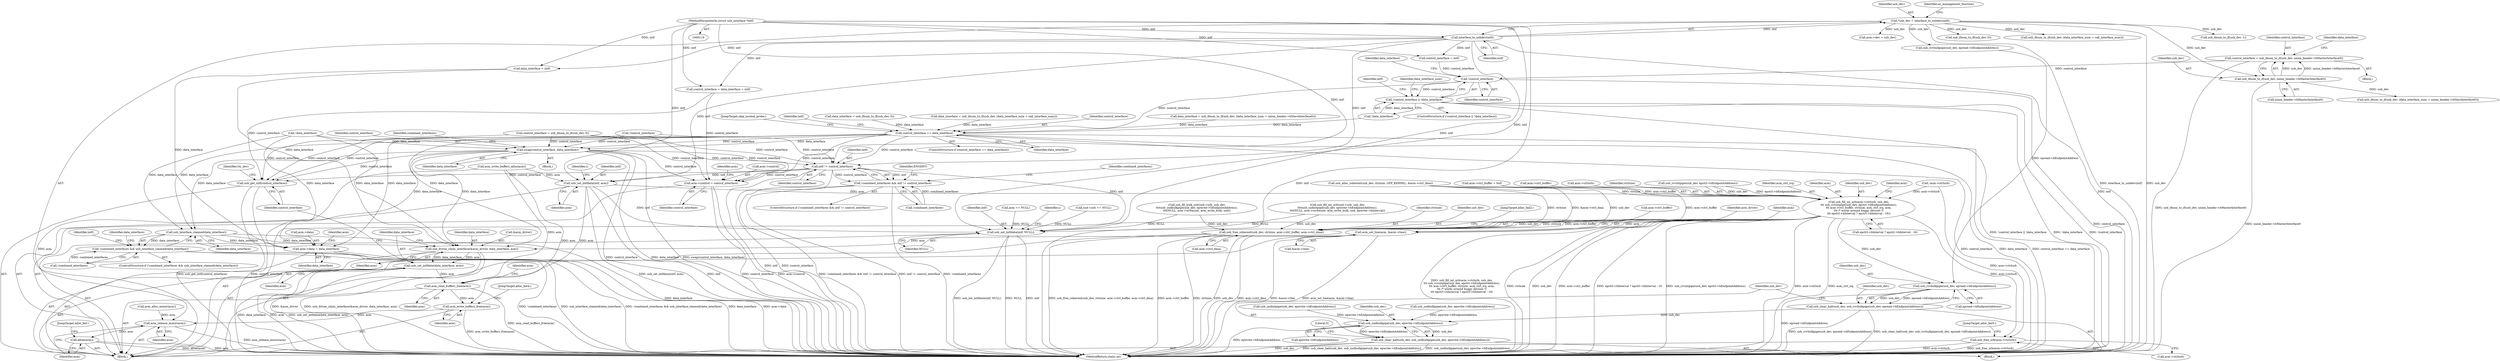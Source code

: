 digraph "0_linux_8835ba4a39cf53f705417b3b3a94eb067673f2c9@pointer" {
"1000533" [label="(Call,control_interface = usb_ifnum_to_if(usb_dev, union_header->bMasterInterface0))"];
"1000535" [label="(Call,usb_ifnum_to_if(usb_dev, union_header->bMasterInterface0))"];
"1000162" [label="(Call,*usb_dev = interface_to_usbdev(intf))"];
"1000164" [label="(Call,interface_to_usbdev(intf))"];
"1000120" [label="(MethodParameterIn,struct usb_interface *intf)"];
"1000551" [label="(Call,!control_interface)"];
"1000550" [label="(Call,!control_interface || !data_interface)"];
"1000576" [label="(Call,control_interface == data_interface)"];
"1000703" [label="(Call,swap(control_interface, data_interface))"];
"1000715" [label="(Call,intf != control_interface)"];
"1000712" [label="(Call,!combined_interfaces && intf != control_interface)"];
"1000876" [label="(Call,acm->control = control_interface)"];
"1001259" [label="(Call,usb_set_intfdata(intf, acm))"];
"1001393" [label="(Call,usb_fill_int_urb(acm->ctrlurb, usb_dev,\n\t\t\t usb_rcvintpipe(usb_dev, epctrl->bEndpointAddress),\n\t\t\t acm->ctrl_buffer, ctrlsize, acm_ctrl_irq, acm,\n\t\t\t /* works around buggy devices */\n\t\t\t epctrl->bInterval ? epctrl->bInterval : 16))"];
"1001455" [label="(Call,acm_set_line(acm, &acm->line))"];
"1001461" [label="(Call,usb_driver_claim_interface(&acm_driver, data_interface, acm))"];
"1001466" [label="(Call,usb_set_intfdata(data_interface, acm))"];
"1001588" [label="(Call,acm_read_buffers_free(acm))"];
"1001595" [label="(Call,acm_write_buffers_free(acm))"];
"1001608" [label="(Call,acm_release_minor(acm))"];
"1001610" [label="(Call,kfree(acm))"];
"1001500" [label="(Call,usb_rcvbulkpipe(usb_dev, epread->bEndpointAddress))"];
"1001498" [label="(Call,usb_clear_halt(usb_dev, usb_rcvbulkpipe(usb_dev, epread->bEndpointAddress)))"];
"1001507" [label="(Call,usb_sndbulkpipe(usb_dev, epwrite->bEndpointAddress))"];
"1001505" [label="(Call,usb_clear_halt(usb_dev, usb_sndbulkpipe(usb_dev, epwrite->bEndpointAddress)))"];
"1001590" [label="(Call,usb_free_urb(acm->ctrlurb))"];
"1001598" [label="(Call,usb_free_coherent(usb_dev, ctrlsize, acm->ctrl_buffer, acm->ctrl_dma))"];
"1001552" [label="(Call,usb_set_intfdata(intf, NULL))"];
"1001469" [label="(Call,usb_get_intf(control_interface))"];
"1000725" [label="(Call,usb_interface_claimed(data_interface))"];
"1000722" [label="(Call,!combined_interfaces && usb_interface_claimed(data_interface))"];
"1000881" [label="(Call,acm->data = data_interface)"];
"1001505" [label="(Call,usb_clear_halt(usb_dev, usb_sndbulkpipe(usb_dev, epwrite->bEndpointAddress)))"];
"1001552" [label="(Call,usb_set_intfdata(intf, NULL))"];
"1001600" [label="(Identifier,ctrlsize)"];
"1001610" [label="(Call,kfree(acm))"];
"1000824" [label="(Call,acm == NULL)"];
"1001557" [label="(Identifier,i)"];
"1000163" [label="(Identifier,usb_dev)"];
"1000245" [label="(Call,!data_interface)"];
"1000478" [label="(Call,usb_ifnum_to_if(usb_dev, 0))"];
"1001263" [label="(Identifier,i)"];
"1001463" [label="(Identifier,acm_driver)"];
"1000484" [label="(Call,usb_ifnum_to_if(usb_dev, (data_interface_num = call_interface_num)))"];
"1000482" [label="(Call,data_interface = usb_ifnum_to_if(usb_dev, (data_interface_num = call_interface_num)))"];
"1000725" [label="(Call,usb_interface_claimed(data_interface))"];
"1000542" [label="(Call,usb_ifnum_to_if(usb_dev, (data_interface_num = union_header->bSlaveInterface0)))"];
"1001597" [label="(JumpTarget,alloc_fail4:)"];
"1001591" [label="(Call,acm->ctrlurb)"];
"1000830" [label="(Call,acm_alloc_minor(acm))"];
"1001604" [label="(Call,acm->ctrl_dma)"];
"1000577" [label="(Identifier,control_interface)"];
"1000165" [label="(Identifier,intf)"];
"1000717" [label="(Identifier,control_interface)"];
"1000550" [label="(Call,!control_interface || !data_interface)"];
"1001500" [label="(Call,usb_rcvbulkpipe(usb_dev, epread->bEndpointAddress))"];
"1000704" [label="(Identifier,control_interface)"];
"1001464" [label="(Identifier,data_interface)"];
"1000527" [label="(Call,data_interface = intf)"];
"1001589" [label="(Identifier,acm)"];
"1000576" [label="(Call,control_interface == data_interface)"];
"1000882" [label="(Call,acm->data)"];
"1001191" [label="(Call,snd->urb == NULL)"];
"1000537" [label="(Call,union_header->bMasterInterface0)"];
"1001588" [label="(Call,acm_read_buffers_free(acm))"];
"1001467" [label="(Identifier,data_interface)"];
"1000876" [label="(Call,acm->control = control_interface)"];
"1000534" [label="(Identifier,control_interface)"];
"1001498" [label="(Call,usb_clear_halt(usb_dev, usb_rcvbulkpipe(usb_dev, epread->bEndpointAddress)))"];
"1000726" [label="(Identifier,data_interface)"];
"1000716" [label="(Identifier,intf)"];
"1000549" [label="(ControlStructure,if (!control_interface || !data_interface))"];
"1000540" [label="(Call,data_interface = usb_ifnum_to_if(usb_dev, (data_interface_num = union_header->bSlaveInterface0)))"];
"1001398" [label="(Call,usb_rcvintpipe(usb_dev, epctrl->bEndpointAddress))"];
"1001615" [label="(MethodReturn,static int)"];
"1000674" [label="(JumpTarget,skip_normal_probe:)"];
"1001409" [label="(Call,epctrl->bInterval ? epctrl->bInterval : 16)"];
"1001407" [label="(Identifier,acm_ctrl_irq)"];
"1001506" [label="(Identifier,usb_dev)"];
"1001509" [label="(Call,epwrite->bEndpointAddress)"];
"1000559" [label="(Identifier,intf)"];
"1001220" [label="(Call,usb_fill_bulk_urb(snd->urb, usb_dev,\n\t\t\t\tusb_sndbulkpipe(usb_dev, epwrite->bEndpointAddress),\n\t\t\t\tNULL, acm->writesize, acm_write_bulk, snd))"];
"1000723" [label="(Call,!combined_interfaces)"];
"1000532" [label="(Block,)"];
"1001462" [label="(Call,&acm_driver)"];
"1001472" [label="(Identifier,tty_dev)"];
"1001457" [label="(Call,&acm->line)"];
"1000881" [label="(Call,acm->data = data_interface)"];
"1001507" [label="(Call,usb_sndbulkpipe(usb_dev, epwrite->bEndpointAddress))"];
"1000541" [label="(Identifier,data_interface)"];
"1001599" [label="(Identifier,usb_dev)"];
"1000536" [label="(Identifier,usb_dev)"];
"1000535" [label="(Call,usb_ifnum_to_if(usb_dev, union_header->bMasterInterface0))"];
"1001408" [label="(Identifier,acm)"];
"1000714" [label="(Identifier,combined_interfaces)"];
"1001596" [label="(Identifier,acm)"];
"1001612" [label="(JumpTarget,alloc_fail:)"];
"1000164" [label="(Call,interface_to_usbdev(intf))"];
"1001014" [label="(Call,acm->ctrl_buffer = buf)"];
"1000722" [label="(Call,!combined_interfaces && usb_interface_claimed(data_interface))"];
"1000731" [label="(Identifier,intf)"];
"1000715" [label="(Call,intf != control_interface)"];
"1000575" [label="(ControlStructure,if (control_interface == data_interface))"];
"1001397" [label="(Identifier,usb_dev)"];
"1001609" [label="(Identifier,acm)"];
"1000551" [label="(Call,!control_interface)"];
"1001598" [label="(Call,usb_free_coherent(usb_dev, ctrlsize, acm->ctrl_buffer, acm->ctrl_dma))"];
"1001466" [label="(Call,usb_set_intfdata(data_interface, acm))"];
"1000235" [label="(Call,usb_ifnum_to_if(usb_dev, 1))"];
"1000743" [label="(Identifier,data_interface)"];
"1001468" [label="(Identifier,acm)"];
"1001607" [label="(JumpTarget,alloc_fail2:)"];
"1001554" [label="(Identifier,NULL)"];
"1000122" [label="(Block,)"];
"1000711" [label="(ControlStructure,if (!combined_interfaces && intf != control_interface))"];
"1001021" [label="(Call,acm_write_buffers_alloc(acm))"];
"1000247" [label="(Call,!control_interface)"];
"1000891" [label="(Call,acm->dev = usb_dev)"];
"1001420" [label="(Identifier,acm)"];
"1000712" [label="(Call,!combined_interfaces && intf != control_interface)"];
"1000553" [label="(Call,!data_interface)"];
"1001200" [label="(Call,usb_fill_int_urb(snd->urb, usb_dev,\n\t\t\t\tusb_sndintpipe(usb_dev, epwrite->bEndpointAddress),\n\t\t\t\tNULL, acm->writesize, acm_write_bulk, snd, epwrite->bInterval))"];
"1000713" [label="(Call,!combined_interfaces)"];
"1001456" [label="(Identifier,acm)"];
"1000888" [label="(Identifier,acm)"];
"1001259" [label="(Call,usb_set_intfdata(intf, acm))"];
"1000583" [label="(Identifier,intf)"];
"1000567" [label="(Identifier,data_interface_num)"];
"1001261" [label="(Identifier,acm)"];
"1001497" [label="(Block,)"];
"1001461" [label="(Call,usb_driver_claim_interface(&acm_driver, data_interface, acm))"];
"1001225" [label="(Call,usb_sndbulkpipe(usb_dev, epwrite->bEndpointAddress))"];
"1001470" [label="(Identifier,control_interface)"];
"1001205" [label="(Call,usb_sndintpipe(usb_dev, epwrite->bEndpointAddress))"];
"1001393" [label="(Call,usb_fill_int_urb(acm->ctrlurb, usb_dev,\n\t\t\t usb_rcvintpipe(usb_dev, epctrl->bEndpointAddress),\n\t\t\t acm->ctrl_buffer, ctrlsize, acm_ctrl_irq, acm,\n\t\t\t /* works around buggy devices */\n\t\t\t epctrl->bInterval ? epctrl->bInterval : 16))"];
"1001002" [label="(Call,usb_alloc_coherent(usb_dev, ctrlsize, GFP_KERNEL, &acm->ctrl_dma))"];
"1001594" [label="(JumpTarget,alloc_fail5:)"];
"1000120" [label="(MethodParameterIn,struct usb_interface *intf)"];
"1001513" [label="(Literal,0)"];
"1001595" [label="(Call,acm_write_buffers_free(acm))"];
"1000578" [label="(Identifier,data_interface)"];
"1000476" [label="(Call,data_interface = usb_ifnum_to_if(usb_dev, 0))"];
"1001403" [label="(Call,acm->ctrl_buffer)"];
"1000883" [label="(Identifier,acm)"];
"1000877" [label="(Call,acm->control)"];
"1000705" [label="(Identifier,data_interface)"];
"1001033" [label="(Call,!acm->ctrlurb)"];
"1001394" [label="(Call,acm->ctrlurb)"];
"1000554" [label="(Identifier,data_interface)"];
"1000162" [label="(Call,*usb_dev = interface_to_usbdev(intf))"];
"1000696" [label="(Block,)"];
"1000720" [label="(Identifier,ENODEV)"];
"1000552" [label="(Identifier,control_interface)"];
"1000880" [label="(Identifier,control_interface)"];
"1001260" [label="(Identifier,intf)"];
"1000724" [label="(Identifier,combined_interfaces)"];
"1001406" [label="(Identifier,ctrlsize)"];
"1001590" [label="(Call,usb_free_urb(acm->ctrlurb))"];
"1000525" [label="(Call,control_interface = data_interface = intf)"];
"1000489" [label="(Call,control_interface = intf)"];
"1001601" [label="(Call,acm->ctrl_buffer)"];
"1001592" [label="(Identifier,acm)"];
"1001465" [label="(Identifier,acm)"];
"1001499" [label="(Identifier,usb_dev)"];
"1001469" [label="(Call,usb_get_intf(control_interface))"];
"1001508" [label="(Identifier,usb_dev)"];
"1000533" [label="(Call,control_interface = usb_ifnum_to_if(usb_dev, union_header->bMasterInterface0))"];
"1000721" [label="(ControlStructure,if (!combined_interfaces && usb_interface_claimed(data_interface)))"];
"1000885" [label="(Identifier,data_interface)"];
"1000173" [label="(Identifier,ac_management_function)"];
"1000238" [label="(Call,control_interface = usb_ifnum_to_if(usb_dev, 0))"];
"1000703" [label="(Call,swap(control_interface, data_interface))"];
"1001608" [label="(Call,acm_release_minor(acm))"];
"1001501" [label="(Identifier,usb_dev)"];
"1001553" [label="(Identifier,intf)"];
"1001611" [label="(Identifier,acm)"];
"1001455" [label="(Call,acm_set_line(acm, &acm->line))"];
"1001502" [label="(Call,epread->bEndpointAddress)"];
"1000955" [label="(Call,usb_rcvbulkpipe(usb_dev, epread->bEndpointAddress))"];
"1000533" -> "1000532"  [label="AST: "];
"1000533" -> "1000535"  [label="CFG: "];
"1000534" -> "1000533"  [label="AST: "];
"1000535" -> "1000533"  [label="AST: "];
"1000541" -> "1000533"  [label="CFG: "];
"1000533" -> "1001615"  [label="DDG: usb_ifnum_to_if(usb_dev, union_header->bMasterInterface0)"];
"1000535" -> "1000533"  [label="DDG: usb_dev"];
"1000535" -> "1000533"  [label="DDG: union_header->bMasterInterface0"];
"1000533" -> "1000551"  [label="DDG: control_interface"];
"1000535" -> "1000537"  [label="CFG: "];
"1000536" -> "1000535"  [label="AST: "];
"1000537" -> "1000535"  [label="AST: "];
"1000535" -> "1001615"  [label="DDG: union_header->bMasterInterface0"];
"1000162" -> "1000535"  [label="DDG: usb_dev"];
"1000535" -> "1000542"  [label="DDG: usb_dev"];
"1000162" -> "1000122"  [label="AST: "];
"1000162" -> "1000164"  [label="CFG: "];
"1000163" -> "1000162"  [label="AST: "];
"1000164" -> "1000162"  [label="AST: "];
"1000173" -> "1000162"  [label="CFG: "];
"1000162" -> "1001615"  [label="DDG: interface_to_usbdev(intf)"];
"1000162" -> "1001615"  [label="DDG: usb_dev"];
"1000164" -> "1000162"  [label="DDG: intf"];
"1000162" -> "1000235"  [label="DDG: usb_dev"];
"1000162" -> "1000478"  [label="DDG: usb_dev"];
"1000162" -> "1000484"  [label="DDG: usb_dev"];
"1000162" -> "1000891"  [label="DDG: usb_dev"];
"1000162" -> "1000955"  [label="DDG: usb_dev"];
"1000164" -> "1000165"  [label="CFG: "];
"1000165" -> "1000164"  [label="AST: "];
"1000164" -> "1001615"  [label="DDG: intf"];
"1000120" -> "1000164"  [label="DDG: intf"];
"1000164" -> "1000489"  [label="DDG: intf"];
"1000164" -> "1000525"  [label="DDG: intf"];
"1000164" -> "1000527"  [label="DDG: intf"];
"1000164" -> "1000715"  [label="DDG: intf"];
"1000164" -> "1001259"  [label="DDG: intf"];
"1000164" -> "1001552"  [label="DDG: intf"];
"1000120" -> "1000119"  [label="AST: "];
"1000120" -> "1001615"  [label="DDG: intf"];
"1000120" -> "1000489"  [label="DDG: intf"];
"1000120" -> "1000525"  [label="DDG: intf"];
"1000120" -> "1000527"  [label="DDG: intf"];
"1000120" -> "1000715"  [label="DDG: intf"];
"1000120" -> "1001259"  [label="DDG: intf"];
"1000120" -> "1001552"  [label="DDG: intf"];
"1000551" -> "1000550"  [label="AST: "];
"1000551" -> "1000552"  [label="CFG: "];
"1000552" -> "1000551"  [label="AST: "];
"1000554" -> "1000551"  [label="CFG: "];
"1000550" -> "1000551"  [label="CFG: "];
"1000551" -> "1001615"  [label="DDG: control_interface"];
"1000551" -> "1000550"  [label="DDG: control_interface"];
"1000489" -> "1000551"  [label="DDG: control_interface"];
"1000551" -> "1000576"  [label="DDG: control_interface"];
"1000550" -> "1000549"  [label="AST: "];
"1000550" -> "1000553"  [label="CFG: "];
"1000553" -> "1000550"  [label="AST: "];
"1000559" -> "1000550"  [label="CFG: "];
"1000567" -> "1000550"  [label="CFG: "];
"1000550" -> "1001615"  [label="DDG: !control_interface || !data_interface"];
"1000550" -> "1001615"  [label="DDG: !data_interface"];
"1000550" -> "1001615"  [label="DDG: !control_interface"];
"1000553" -> "1000550"  [label="DDG: data_interface"];
"1000576" -> "1000575"  [label="AST: "];
"1000576" -> "1000578"  [label="CFG: "];
"1000577" -> "1000576"  [label="AST: "];
"1000578" -> "1000576"  [label="AST: "];
"1000583" -> "1000576"  [label="CFG: "];
"1000674" -> "1000576"  [label="CFG: "];
"1000576" -> "1001615"  [label="DDG: control_interface"];
"1000576" -> "1001615"  [label="DDG: data_interface"];
"1000576" -> "1001615"  [label="DDG: control_interface == data_interface"];
"1000553" -> "1000576"  [label="DDG: data_interface"];
"1000482" -> "1000576"  [label="DDG: data_interface"];
"1000476" -> "1000576"  [label="DDG: data_interface"];
"1000540" -> "1000576"  [label="DDG: data_interface"];
"1000576" -> "1000703"  [label="DDG: control_interface"];
"1000576" -> "1000703"  [label="DDG: data_interface"];
"1000576" -> "1000715"  [label="DDG: control_interface"];
"1000576" -> "1000725"  [label="DDG: data_interface"];
"1000576" -> "1000876"  [label="DDG: control_interface"];
"1000576" -> "1000881"  [label="DDG: data_interface"];
"1000576" -> "1001461"  [label="DDG: data_interface"];
"1000576" -> "1001469"  [label="DDG: control_interface"];
"1000703" -> "1000696"  [label="AST: "];
"1000703" -> "1000705"  [label="CFG: "];
"1000704" -> "1000703"  [label="AST: "];
"1000705" -> "1000703"  [label="AST: "];
"1000714" -> "1000703"  [label="CFG: "];
"1000703" -> "1001615"  [label="DDG: data_interface"];
"1000703" -> "1001615"  [label="DDG: swap(control_interface, data_interface)"];
"1000703" -> "1001615"  [label="DDG: control_interface"];
"1000247" -> "1000703"  [label="DDG: control_interface"];
"1000238" -> "1000703"  [label="DDG: control_interface"];
"1000245" -> "1000703"  [label="DDG: data_interface"];
"1000703" -> "1000715"  [label="DDG: control_interface"];
"1000703" -> "1000725"  [label="DDG: data_interface"];
"1000703" -> "1000876"  [label="DDG: control_interface"];
"1000703" -> "1000881"  [label="DDG: data_interface"];
"1000703" -> "1001461"  [label="DDG: data_interface"];
"1000703" -> "1001469"  [label="DDG: control_interface"];
"1000715" -> "1000712"  [label="AST: "];
"1000715" -> "1000717"  [label="CFG: "];
"1000716" -> "1000715"  [label="AST: "];
"1000717" -> "1000715"  [label="AST: "];
"1000712" -> "1000715"  [label="CFG: "];
"1000715" -> "1001615"  [label="DDG: intf"];
"1000715" -> "1001615"  [label="DDG: control_interface"];
"1000715" -> "1000712"  [label="DDG: intf"];
"1000715" -> "1000712"  [label="DDG: control_interface"];
"1000247" -> "1000715"  [label="DDG: control_interface"];
"1000238" -> "1000715"  [label="DDG: control_interface"];
"1000715" -> "1000876"  [label="DDG: control_interface"];
"1000715" -> "1001259"  [label="DDG: intf"];
"1000715" -> "1001469"  [label="DDG: control_interface"];
"1000715" -> "1001552"  [label="DDG: intf"];
"1000712" -> "1000711"  [label="AST: "];
"1000712" -> "1000713"  [label="CFG: "];
"1000713" -> "1000712"  [label="AST: "];
"1000720" -> "1000712"  [label="CFG: "];
"1000724" -> "1000712"  [label="CFG: "];
"1000712" -> "1001615"  [label="DDG: !combined_interfaces && intf != control_interface"];
"1000712" -> "1001615"  [label="DDG: intf != control_interface"];
"1000712" -> "1001615"  [label="DDG: !combined_interfaces"];
"1000713" -> "1000712"  [label="DDG: combined_interfaces"];
"1000876" -> "1000122"  [label="AST: "];
"1000876" -> "1000880"  [label="CFG: "];
"1000877" -> "1000876"  [label="AST: "];
"1000880" -> "1000876"  [label="AST: "];
"1000883" -> "1000876"  [label="CFG: "];
"1000876" -> "1001615"  [label="DDG: control_interface"];
"1000876" -> "1001615"  [label="DDG: acm->control"];
"1000247" -> "1000876"  [label="DDG: control_interface"];
"1000238" -> "1000876"  [label="DDG: control_interface"];
"1000525" -> "1000876"  [label="DDG: control_interface"];
"1001259" -> "1000122"  [label="AST: "];
"1001259" -> "1001261"  [label="CFG: "];
"1001260" -> "1001259"  [label="AST: "];
"1001261" -> "1001259"  [label="AST: "];
"1001263" -> "1001259"  [label="CFG: "];
"1001259" -> "1001615"  [label="DDG: intf"];
"1001259" -> "1001615"  [label="DDG: usb_set_intfdata(intf, acm)"];
"1001021" -> "1001259"  [label="DDG: acm"];
"1001259" -> "1001393"  [label="DDG: acm"];
"1001259" -> "1001552"  [label="DDG: intf"];
"1001259" -> "1001588"  [label="DDG: acm"];
"1001393" -> "1000122"  [label="AST: "];
"1001393" -> "1001409"  [label="CFG: "];
"1001394" -> "1001393"  [label="AST: "];
"1001397" -> "1001393"  [label="AST: "];
"1001398" -> "1001393"  [label="AST: "];
"1001403" -> "1001393"  [label="AST: "];
"1001406" -> "1001393"  [label="AST: "];
"1001407" -> "1001393"  [label="AST: "];
"1001408" -> "1001393"  [label="AST: "];
"1001409" -> "1001393"  [label="AST: "];
"1001420" -> "1001393"  [label="CFG: "];
"1001393" -> "1001615"  [label="DDG: usb_fill_int_urb(acm->ctrlurb, usb_dev,\n\t\t\t usb_rcvintpipe(usb_dev, epctrl->bEndpointAddress),\n\t\t\t acm->ctrl_buffer, ctrlsize, acm_ctrl_irq, acm,\n\t\t\t /* works around buggy devices */\n\t\t\t epctrl->bInterval ? epctrl->bInterval : 16)"];
"1001393" -> "1001615"  [label="DDG: ctrlsize"];
"1001393" -> "1001615"  [label="DDG: usb_dev"];
"1001393" -> "1001615"  [label="DDG: acm->ctrl_buffer"];
"1001393" -> "1001615"  [label="DDG: epctrl->bInterval ? epctrl->bInterval : 16"];
"1001393" -> "1001615"  [label="DDG: usb_rcvintpipe(usb_dev, epctrl->bEndpointAddress)"];
"1001393" -> "1001615"  [label="DDG: acm->ctrlurb"];
"1001393" -> "1001615"  [label="DDG: acm_ctrl_irq"];
"1001033" -> "1001393"  [label="DDG: acm->ctrlurb"];
"1001398" -> "1001393"  [label="DDG: usb_dev"];
"1001398" -> "1001393"  [label="DDG: epctrl->bEndpointAddress"];
"1001014" -> "1001393"  [label="DDG: acm->ctrl_buffer"];
"1001002" -> "1001393"  [label="DDG: ctrlsize"];
"1001393" -> "1001455"  [label="DDG: acm"];
"1001393" -> "1001500"  [label="DDG: usb_dev"];
"1001393" -> "1001590"  [label="DDG: acm->ctrlurb"];
"1001393" -> "1001598"  [label="DDG: usb_dev"];
"1001393" -> "1001598"  [label="DDG: ctrlsize"];
"1001393" -> "1001598"  [label="DDG: acm->ctrl_buffer"];
"1001455" -> "1000122"  [label="AST: "];
"1001455" -> "1001457"  [label="CFG: "];
"1001456" -> "1001455"  [label="AST: "];
"1001457" -> "1001455"  [label="AST: "];
"1001463" -> "1001455"  [label="CFG: "];
"1001455" -> "1001615"  [label="DDG: &acm->line"];
"1001455" -> "1001615"  [label="DDG: acm_set_line(acm, &acm->line)"];
"1001455" -> "1001461"  [label="DDG: acm"];
"1001461" -> "1000122"  [label="AST: "];
"1001461" -> "1001465"  [label="CFG: "];
"1001462" -> "1001461"  [label="AST: "];
"1001464" -> "1001461"  [label="AST: "];
"1001465" -> "1001461"  [label="AST: "];
"1001467" -> "1001461"  [label="CFG: "];
"1001461" -> "1001615"  [label="DDG: &acm_driver"];
"1001461" -> "1001615"  [label="DDG: usb_driver_claim_interface(&acm_driver, data_interface, acm)"];
"1000527" -> "1001461"  [label="DDG: data_interface"];
"1000725" -> "1001461"  [label="DDG: data_interface"];
"1000245" -> "1001461"  [label="DDG: data_interface"];
"1001461" -> "1001466"  [label="DDG: data_interface"];
"1001461" -> "1001466"  [label="DDG: acm"];
"1001466" -> "1000122"  [label="AST: "];
"1001466" -> "1001468"  [label="CFG: "];
"1001467" -> "1001466"  [label="AST: "];
"1001468" -> "1001466"  [label="AST: "];
"1001470" -> "1001466"  [label="CFG: "];
"1001466" -> "1001615"  [label="DDG: data_interface"];
"1001466" -> "1001615"  [label="DDG: acm"];
"1001466" -> "1001615"  [label="DDG: usb_set_intfdata(data_interface, acm)"];
"1001466" -> "1001588"  [label="DDG: acm"];
"1001588" -> "1000122"  [label="AST: "];
"1001588" -> "1001589"  [label="CFG: "];
"1001589" -> "1001588"  [label="AST: "];
"1001592" -> "1001588"  [label="CFG: "];
"1001588" -> "1001615"  [label="DDG: acm_read_buffers_free(acm)"];
"1001021" -> "1001588"  [label="DDG: acm"];
"1001588" -> "1001595"  [label="DDG: acm"];
"1001595" -> "1000122"  [label="AST: "];
"1001595" -> "1001596"  [label="CFG: "];
"1001596" -> "1001595"  [label="AST: "];
"1001597" -> "1001595"  [label="CFG: "];
"1001595" -> "1001615"  [label="DDG: acm_write_buffers_free(acm)"];
"1001021" -> "1001595"  [label="DDG: acm"];
"1001595" -> "1001608"  [label="DDG: acm"];
"1001608" -> "1000122"  [label="AST: "];
"1001608" -> "1001609"  [label="CFG: "];
"1001609" -> "1001608"  [label="AST: "];
"1001611" -> "1001608"  [label="CFG: "];
"1001608" -> "1001615"  [label="DDG: acm_release_minor(acm)"];
"1001021" -> "1001608"  [label="DDG: acm"];
"1000830" -> "1001608"  [label="DDG: acm"];
"1001608" -> "1001610"  [label="DDG: acm"];
"1001610" -> "1000122"  [label="AST: "];
"1001610" -> "1001611"  [label="CFG: "];
"1001611" -> "1001610"  [label="AST: "];
"1001612" -> "1001610"  [label="CFG: "];
"1001610" -> "1001615"  [label="DDG: kfree(acm)"];
"1001610" -> "1001615"  [label="DDG: acm"];
"1001500" -> "1001498"  [label="AST: "];
"1001500" -> "1001502"  [label="CFG: "];
"1001501" -> "1001500"  [label="AST: "];
"1001502" -> "1001500"  [label="AST: "];
"1001498" -> "1001500"  [label="CFG: "];
"1001500" -> "1001615"  [label="DDG: epread->bEndpointAddress"];
"1001500" -> "1001498"  [label="DDG: usb_dev"];
"1001500" -> "1001498"  [label="DDG: epread->bEndpointAddress"];
"1000955" -> "1001500"  [label="DDG: epread->bEndpointAddress"];
"1001498" -> "1001497"  [label="AST: "];
"1001499" -> "1001498"  [label="AST: "];
"1001506" -> "1001498"  [label="CFG: "];
"1001498" -> "1001615"  [label="DDG: usb_rcvbulkpipe(usb_dev, epread->bEndpointAddress)"];
"1001498" -> "1001615"  [label="DDG: usb_clear_halt(usb_dev, usb_rcvbulkpipe(usb_dev, epread->bEndpointAddress))"];
"1001498" -> "1001507"  [label="DDG: usb_dev"];
"1001507" -> "1001505"  [label="AST: "];
"1001507" -> "1001509"  [label="CFG: "];
"1001508" -> "1001507"  [label="AST: "];
"1001509" -> "1001507"  [label="AST: "];
"1001505" -> "1001507"  [label="CFG: "];
"1001507" -> "1001615"  [label="DDG: epwrite->bEndpointAddress"];
"1001507" -> "1001505"  [label="DDG: usb_dev"];
"1001507" -> "1001505"  [label="DDG: epwrite->bEndpointAddress"];
"1001225" -> "1001507"  [label="DDG: epwrite->bEndpointAddress"];
"1001205" -> "1001507"  [label="DDG: epwrite->bEndpointAddress"];
"1001505" -> "1001497"  [label="AST: "];
"1001506" -> "1001505"  [label="AST: "];
"1001513" -> "1001505"  [label="CFG: "];
"1001505" -> "1001615"  [label="DDG: usb_dev"];
"1001505" -> "1001615"  [label="DDG: usb_clear_halt(usb_dev, usb_sndbulkpipe(usb_dev, epwrite->bEndpointAddress))"];
"1001505" -> "1001615"  [label="DDG: usb_sndbulkpipe(usb_dev, epwrite->bEndpointAddress)"];
"1001590" -> "1000122"  [label="AST: "];
"1001590" -> "1001591"  [label="CFG: "];
"1001591" -> "1001590"  [label="AST: "];
"1001594" -> "1001590"  [label="CFG: "];
"1001590" -> "1001615"  [label="DDG: acm->ctrlurb"];
"1001590" -> "1001615"  [label="DDG: usb_free_urb(acm->ctrlurb)"];
"1001033" -> "1001590"  [label="DDG: acm->ctrlurb"];
"1001598" -> "1000122"  [label="AST: "];
"1001598" -> "1001604"  [label="CFG: "];
"1001599" -> "1001598"  [label="AST: "];
"1001600" -> "1001598"  [label="AST: "];
"1001601" -> "1001598"  [label="AST: "];
"1001604" -> "1001598"  [label="AST: "];
"1001607" -> "1001598"  [label="CFG: "];
"1001598" -> "1001615"  [label="DDG: ctrlsize"];
"1001598" -> "1001615"  [label="DDG: usb_dev"];
"1001598" -> "1001615"  [label="DDG: acm->ctrl_dma"];
"1001598" -> "1001615"  [label="DDG: usb_free_coherent(usb_dev, ctrlsize, acm->ctrl_buffer, acm->ctrl_dma)"];
"1001598" -> "1001615"  [label="DDG: acm->ctrl_buffer"];
"1001002" -> "1001598"  [label="DDG: usb_dev"];
"1001002" -> "1001598"  [label="DDG: ctrlsize"];
"1001002" -> "1001598"  [label="DDG: &acm->ctrl_dma"];
"1001200" -> "1001598"  [label="DDG: usb_dev"];
"1001220" -> "1001598"  [label="DDG: usb_dev"];
"1001014" -> "1001598"  [label="DDG: acm->ctrl_buffer"];
"1001552" -> "1000122"  [label="AST: "];
"1001552" -> "1001554"  [label="CFG: "];
"1001553" -> "1001552"  [label="AST: "];
"1001554" -> "1001552"  [label="AST: "];
"1001557" -> "1001552"  [label="CFG: "];
"1001552" -> "1001615"  [label="DDG: NULL"];
"1001552" -> "1001615"  [label="DDG: intf"];
"1001552" -> "1001615"  [label="DDG: usb_set_intfdata(intf, NULL)"];
"1001220" -> "1001552"  [label="DDG: NULL"];
"1000824" -> "1001552"  [label="DDG: NULL"];
"1001191" -> "1001552"  [label="DDG: NULL"];
"1001200" -> "1001552"  [label="DDG: NULL"];
"1001469" -> "1000122"  [label="AST: "];
"1001469" -> "1001470"  [label="CFG: "];
"1001470" -> "1001469"  [label="AST: "];
"1001472" -> "1001469"  [label="CFG: "];
"1001469" -> "1001615"  [label="DDG: usb_get_intf(control_interface)"];
"1001469" -> "1001615"  [label="DDG: control_interface"];
"1000247" -> "1001469"  [label="DDG: control_interface"];
"1000238" -> "1001469"  [label="DDG: control_interface"];
"1000525" -> "1001469"  [label="DDG: control_interface"];
"1000725" -> "1000722"  [label="AST: "];
"1000725" -> "1000726"  [label="CFG: "];
"1000726" -> "1000725"  [label="AST: "];
"1000722" -> "1000725"  [label="CFG: "];
"1000725" -> "1001615"  [label="DDG: data_interface"];
"1000725" -> "1000722"  [label="DDG: data_interface"];
"1000245" -> "1000725"  [label="DDG: data_interface"];
"1000725" -> "1000881"  [label="DDG: data_interface"];
"1000722" -> "1000721"  [label="AST: "];
"1000722" -> "1000723"  [label="CFG: "];
"1000723" -> "1000722"  [label="AST: "];
"1000731" -> "1000722"  [label="CFG: "];
"1000743" -> "1000722"  [label="CFG: "];
"1000722" -> "1001615"  [label="DDG: usb_interface_claimed(data_interface)"];
"1000722" -> "1001615"  [label="DDG: !combined_interfaces && usb_interface_claimed(data_interface)"];
"1000722" -> "1001615"  [label="DDG: !combined_interfaces"];
"1000723" -> "1000722"  [label="DDG: combined_interfaces"];
"1000881" -> "1000122"  [label="AST: "];
"1000881" -> "1000885"  [label="CFG: "];
"1000882" -> "1000881"  [label="AST: "];
"1000885" -> "1000881"  [label="AST: "];
"1000888" -> "1000881"  [label="CFG: "];
"1000881" -> "1001615"  [label="DDG: data_interface"];
"1000881" -> "1001615"  [label="DDG: acm->data"];
"1000527" -> "1000881"  [label="DDG: data_interface"];
"1000245" -> "1000881"  [label="DDG: data_interface"];
}

